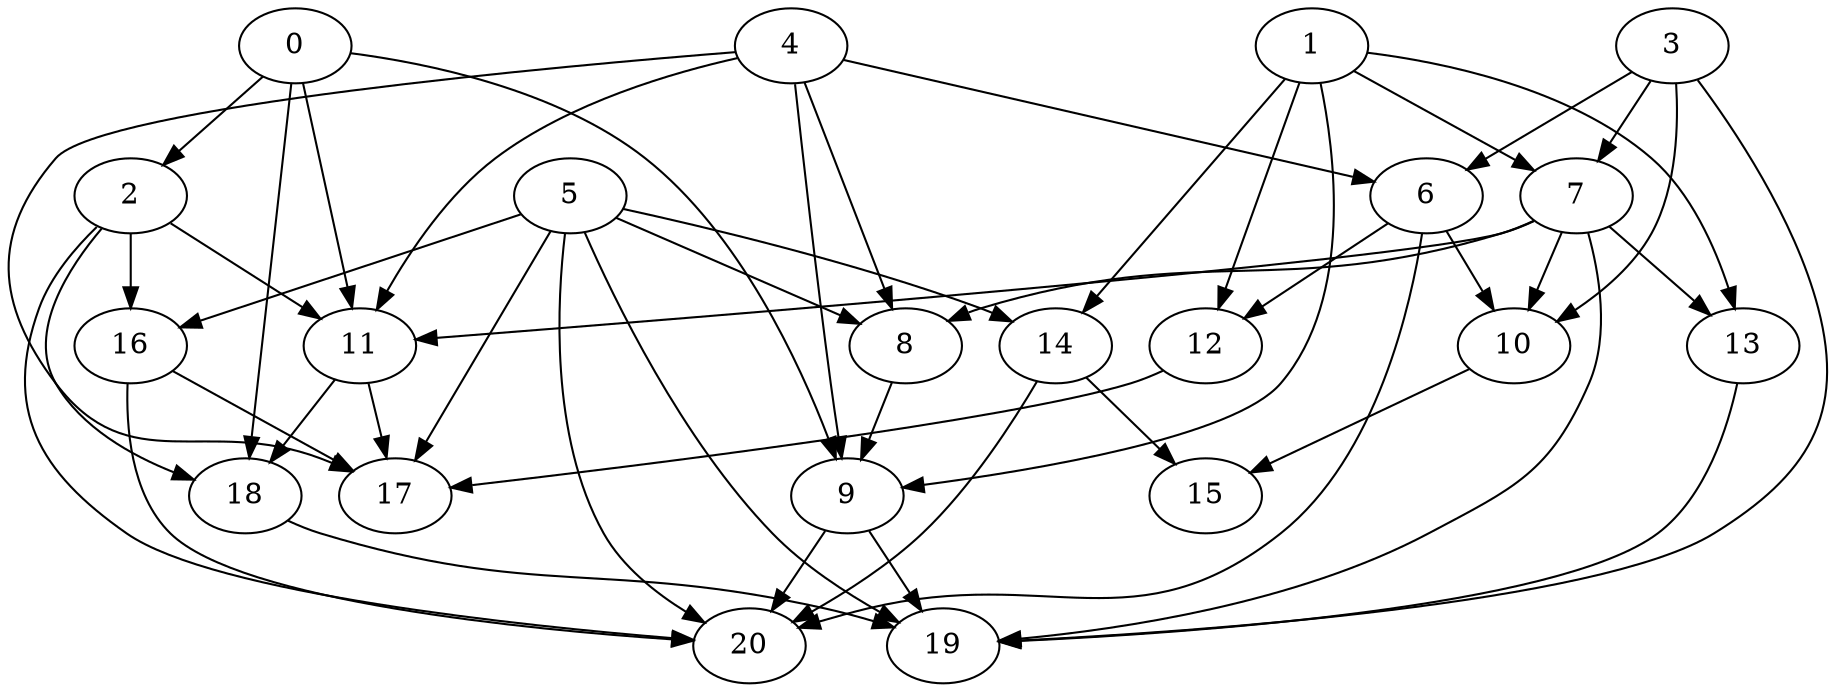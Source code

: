digraph "Random_Nodes_21_Density_2.33_CCR_0.10_WeightType_Random_Homogeneous-6" {
3 [Weight=186];
1 [Weight=53];
4 [Weight=186];
7 [Weight=186];
0 [Weight=53];
2 [Weight=80];
11 [Weight=266];
6 [Weight=186];
5 [Weight=53];
13 [Weight=213];
18 [Weight=186];
8 [Weight=80];
14 [Weight=213];
10 [Weight=186];
12 [Weight=133];
9 [Weight=80];
16 [Weight=53];
19 [Weight=186];
17 [Weight=160];
15 [Weight=133];
20 [Weight=106];
1 -> 9 [Weight=4];
4 -> 8 [Weight=7];
6 -> 12 [Weight=7];
5 -> 14 [Weight=2];
5 -> 20 [Weight=2];
0 -> 11 [Weight=6];
3 -> 6 [Weight=3];
2 -> 18 [Weight=5];
0 -> 9 [Weight=10];
0 -> 2 [Weight=8];
2 -> 20 [Weight=7];
9 -> 19 [Weight=6];
6 -> 20 [Weight=6];
13 -> 19 [Weight=10];
16 -> 17 [Weight=3];
4 -> 17 [Weight=6];
7 -> 11 [Weight=3];
14 -> 15 [Weight=6];
14 -> 20 [Weight=5];
4 -> 9 [Weight=3];
5 -> 17 [Weight=7];
4 -> 11 [Weight=10];
3 -> 7 [Weight=9];
7 -> 19 [Weight=7];
16 -> 20 [Weight=4];
1 -> 12 [Weight=9];
7 -> 13 [Weight=10];
3 -> 10 [Weight=6];
7 -> 8 [Weight=4];
1 -> 7 [Weight=9];
6 -> 10 [Weight=8];
12 -> 17 [Weight=2];
2 -> 16 [Weight=2];
8 -> 9 [Weight=6];
4 -> 6 [Weight=8];
1 -> 14 [Weight=6];
5 -> 16 [Weight=9];
5 -> 8 [Weight=5];
11 -> 17 [Weight=10];
10 -> 15 [Weight=8];
3 -> 19 [Weight=4];
0 -> 18 [Weight=9];
1 -> 13 [Weight=5];
9 -> 20 [Weight=10];
5 -> 19 [Weight=5];
11 -> 18 [Weight=5];
18 -> 19 [Weight=3];
2 -> 11 [Weight=5];
7 -> 10 [Weight=4];
}
